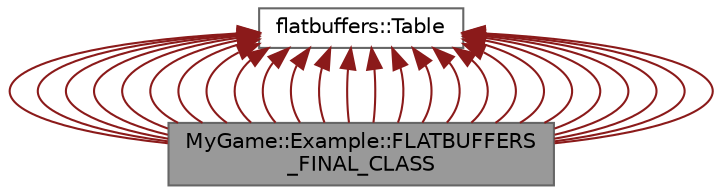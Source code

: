 digraph "MyGame::Example::FLATBUFFERS_FINAL_CLASS"
{
 // LATEX_PDF_SIZE
  bgcolor="transparent";
  edge [fontname=Helvetica,fontsize=10,labelfontname=Helvetica,labelfontsize=10];
  node [fontname=Helvetica,fontsize=10,shape=box,height=0.2,width=0.4];
  Node1 [id="Node000001",label="MyGame::Example::FLATBUFFERS\l_FINAL_CLASS",height=0.2,width=0.4,color="gray40", fillcolor="grey60", style="filled", fontcolor="black",tooltip="an example documentation comment: \"monster object\""];
  Node2 -> Node1 [id="edge1_Node000001_Node000002",dir="back",color="firebrick4",style="solid",tooltip=" "];
  Node2 [id="Node000002",label="flatbuffers::Table",height=0.2,width=0.4,color="gray40", fillcolor="white", style="filled",URL="$classflatbuffers_1_1Table.html",tooltip=" "];
  Node2 -> Node1 [id="edge2_Node000001_Node000002",dir="back",color="firebrick4",style="solid",tooltip=" "];
  Node2 -> Node1 [id="edge3_Node000001_Node000002",dir="back",color="firebrick4",style="solid",tooltip=" "];
  Node2 -> Node1 [id="edge4_Node000001_Node000002",dir="back",color="firebrick4",style="solid",tooltip=" "];
  Node2 -> Node1 [id="edge5_Node000001_Node000002",dir="back",color="firebrick4",style="solid",tooltip=" "];
  Node2 -> Node1 [id="edge6_Node000001_Node000002",dir="back",color="firebrick4",style="solid",tooltip=" "];
  Node2 -> Node1 [id="edge7_Node000001_Node000002",dir="back",color="firebrick4",style="solid",tooltip=" "];
  Node2 -> Node1 [id="edge8_Node000001_Node000002",dir="back",color="firebrick4",style="solid",tooltip=" "];
  Node2 -> Node1 [id="edge9_Node000001_Node000002",dir="back",color="firebrick4",style="solid",tooltip=" "];
  Node2 -> Node1 [id="edge10_Node000001_Node000002",dir="back",color="firebrick4",style="solid",tooltip=" "];
  Node2 -> Node1 [id="edge11_Node000001_Node000002",dir="back",color="firebrick4",style="solid",tooltip=" "];
  Node2 -> Node1 [id="edge12_Node000001_Node000002",dir="back",color="firebrick4",style="solid",tooltip=" "];
  Node2 -> Node1 [id="edge13_Node000001_Node000002",dir="back",color="firebrick4",style="solid",tooltip=" "];
  Node2 -> Node1 [id="edge14_Node000001_Node000002",dir="back",color="firebrick4",style="solid",tooltip=" "];
  Node2 -> Node1 [id="edge15_Node000001_Node000002",dir="back",color="firebrick4",style="solid",tooltip=" "];
  Node2 -> Node1 [id="edge16_Node000001_Node000002",dir="back",color="firebrick4",style="solid",tooltip=" "];
  Node2 -> Node1 [id="edge17_Node000001_Node000002",dir="back",color="firebrick4",style="solid",tooltip=" "];
  Node2 -> Node1 [id="edge18_Node000001_Node000002",dir="back",color="firebrick4",style="solid",tooltip=" "];
  Node2 -> Node1 [id="edge19_Node000001_Node000002",dir="back",color="firebrick4",style="solid",tooltip=" "];
  Node2 -> Node1 [id="edge20_Node000001_Node000002",dir="back",color="firebrick4",style="solid",tooltip=" "];
  Node2 -> Node1 [id="edge21_Node000001_Node000002",dir="back",color="firebrick4",style="solid",tooltip=" "];
  Node2 -> Node1 [id="edge22_Node000001_Node000002",dir="back",color="firebrick4",style="solid",tooltip=" "];
  Node2 -> Node1 [id="edge23_Node000001_Node000002",dir="back",color="firebrick4",style="solid",tooltip=" "];
  Node2 -> Node1 [id="edge24_Node000001_Node000002",dir="back",color="firebrick4",style="solid",tooltip=" "];
  Node2 -> Node1 [id="edge25_Node000001_Node000002",dir="back",color="firebrick4",style="solid",tooltip=" "];
  Node2 -> Node1 [id="edge26_Node000001_Node000002",dir="back",color="firebrick4",style="solid",tooltip=" "];
}
